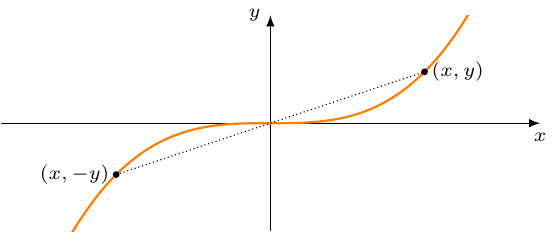 \documentclass[crop]{standalone}
\usepackage[dvipsnames]{xcolor}
\usepackage{tikz}
\usepackage{pgfplots}
\pgfplotsset{compat=1.18}
\usetikzlibrary{shapes.geometric,positioning}
\begin{document}
  \begin{tikzpicture}[font=\scriptsize]
    \begin{axis}[%
      axis x line=center,axis y line=center,
      unit vector ratio={3 1},
      xlabel={$x$},ylabel={$y$},
      xlabel style={below},ylabel style={left},
      xmin=-1.75,xmax=1.75,xtick=\empty,
      ymin=-2.1,ymax=2.1,ytick=\empty,
      axis line style={-latex},
      declare function={
        f(\x) = \x^3;
      }
    ]%
      \addplot[mark=none,domain=-3:3,color=orange,thick,samples=1000]{f(x)};

      \draw[fill=black] (1,{f(1)}) circle (1pt) node[xshift=1.2em] {$(x,y)$};
      \draw[fill=black] (-1,{f(-1)}) circle (1pt) node[xshift=-1.5em] {$(x,-y)$};

      \draw[densely dotted] (-1,{f(-1)}) -- (1,{f(1)});
    \end{axis}
  \end{tikzpicture}%
\end{document}